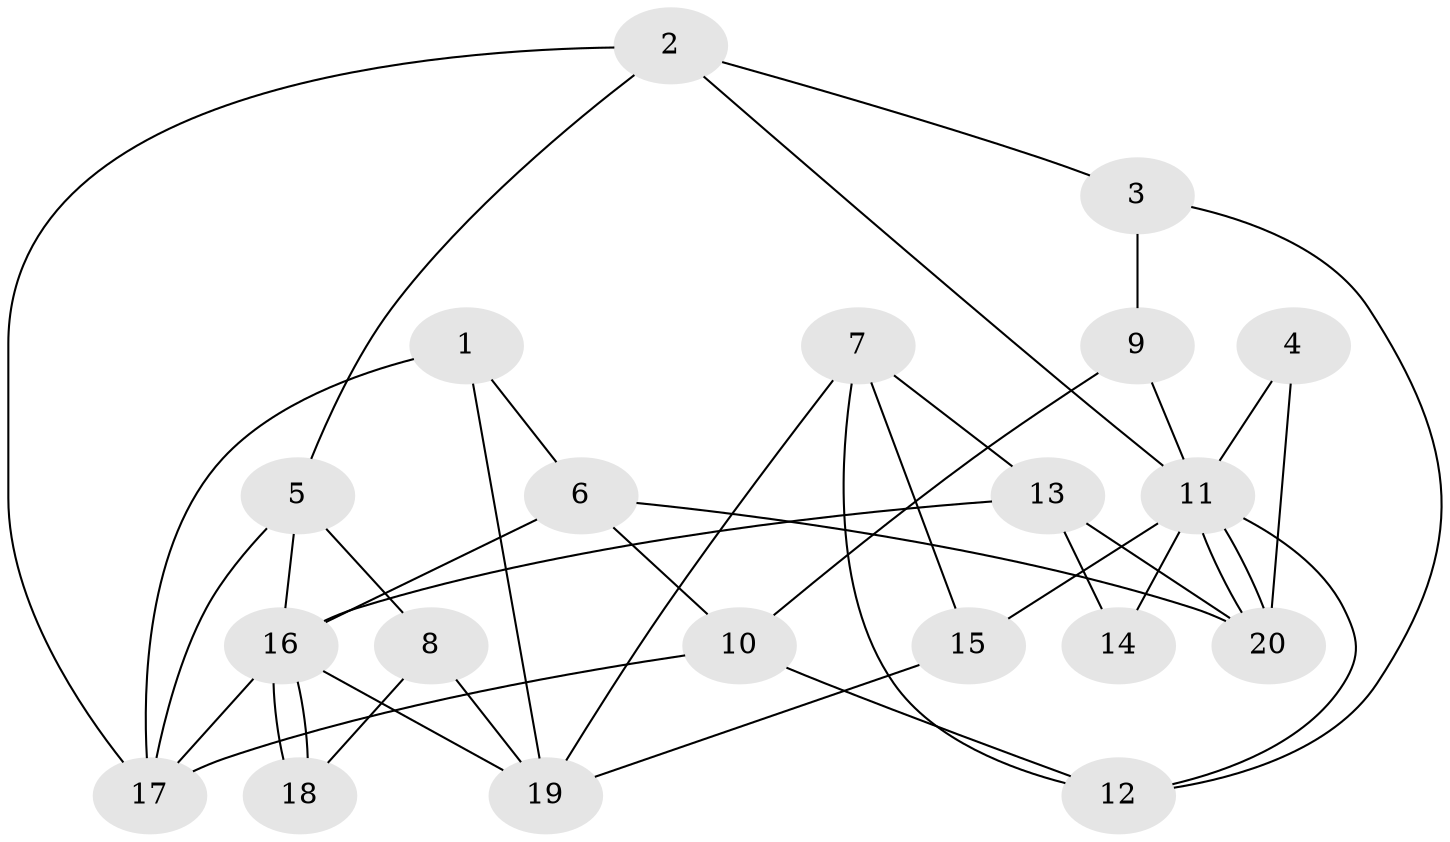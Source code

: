 // Generated by graph-tools (version 1.1) at 2025/46/02/15/25 05:46:28]
// undirected, 20 vertices, 40 edges
graph export_dot {
graph [start="1"]
  node [color=gray90,style=filled];
  1;
  2;
  3;
  4;
  5;
  6;
  7;
  8;
  9;
  10;
  11;
  12;
  13;
  14;
  15;
  16;
  17;
  18;
  19;
  20;
  1 -- 19;
  1 -- 6;
  1 -- 17;
  2 -- 11;
  2 -- 17;
  2 -- 3;
  2 -- 5;
  3 -- 9;
  3 -- 12;
  4 -- 20;
  4 -- 11;
  5 -- 17;
  5 -- 8;
  5 -- 16;
  6 -- 20;
  6 -- 16;
  6 -- 10;
  7 -- 12;
  7 -- 19;
  7 -- 13;
  7 -- 15;
  8 -- 19;
  8 -- 18;
  9 -- 10;
  9 -- 11;
  10 -- 17;
  10 -- 12;
  11 -- 20;
  11 -- 20;
  11 -- 12;
  11 -- 14;
  11 -- 15;
  13 -- 16;
  13 -- 14;
  13 -- 20;
  15 -- 19;
  16 -- 18;
  16 -- 18;
  16 -- 17;
  16 -- 19;
}
